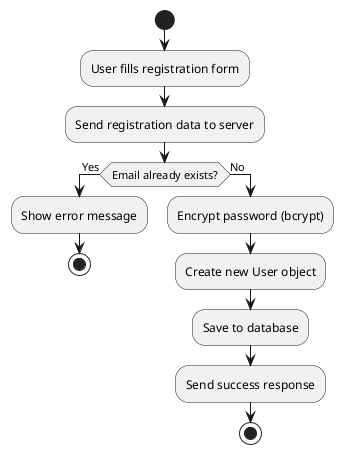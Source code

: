 @startuml
start
:User fills registration form;
:Send registration data to server;

if (Email already exists?) then (Yes)
  :Show error message;
  stop
else (No)
  :Encrypt password (bcrypt);
  :Create new User object;
  :Save to database;
  :Send success response;
  stop
endif
@enduml
